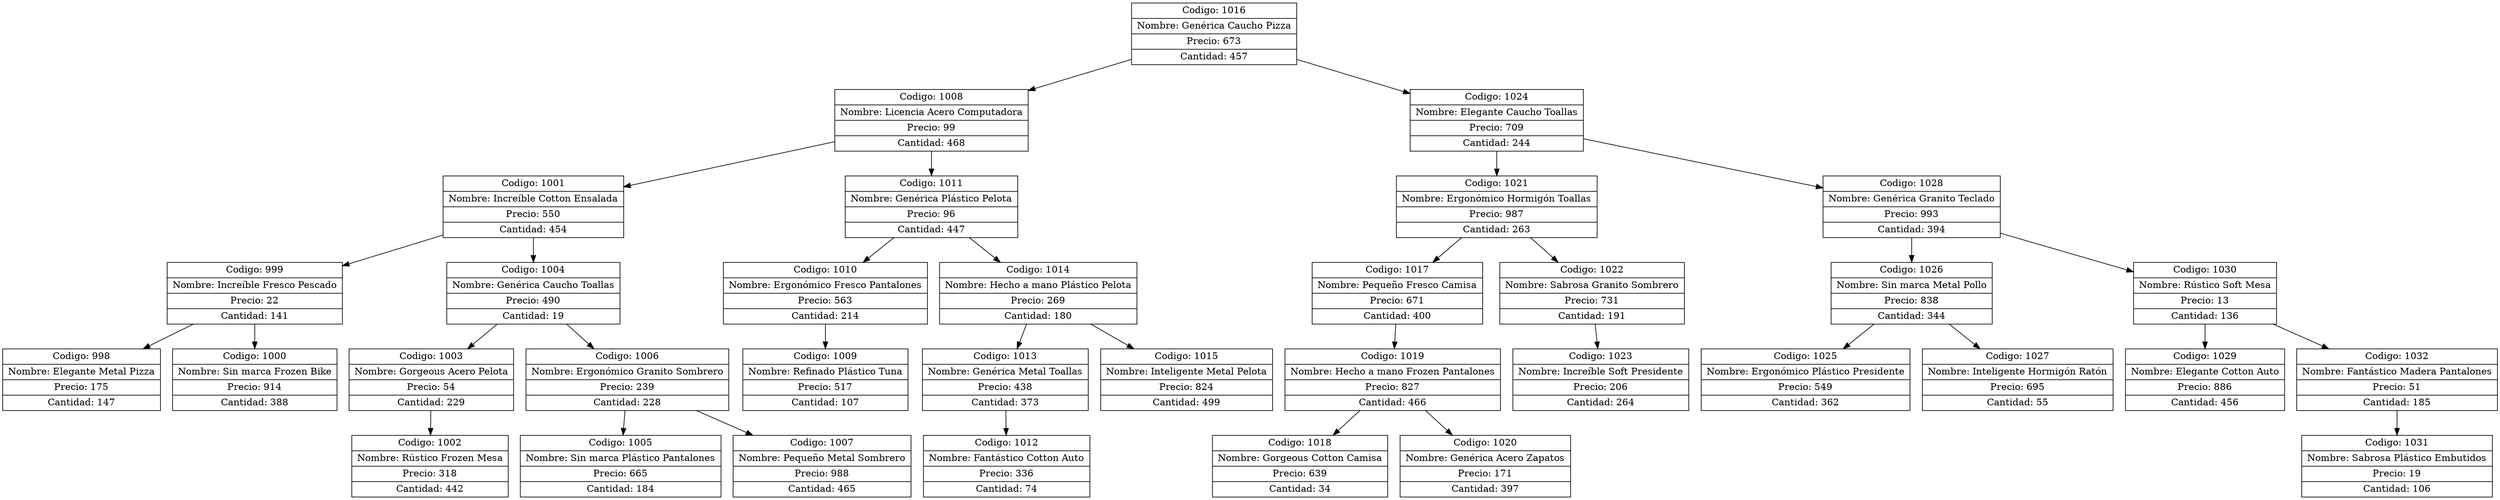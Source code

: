 digraph G{
node[shape="box" shape="record"]
nodo1016[label="{ Codigo: 1016 | Nombre: Genérica Caucho Pizza | Precio: 673 | Cantidad: 457}"];
nodo1008[label="{ Codigo: 1008 | Nombre: Licencia Acero Computadora | Precio: 99 | Cantidad: 468}"];
nodo1001[label="{ Codigo: 1001 | Nombre: Increíble Cotton Ensalada | Precio: 550 | Cantidad: 454}"];
nodo999[label="{ Codigo: 999 | Nombre: Increíble Fresco Pescado | Precio: 22 | Cantidad: 141}"];
nodo998[label="{ Codigo: 998 | Nombre: Elegante Metal Pizza | Precio: 175 | Cantidad: 147}"];
nodo999->nodo998;
nodo1000[label="{ Codigo: 1000 | Nombre: Sin marca Frozen Bike | Precio: 914 | Cantidad: 388}"];
nodo999->nodo1000;
nodo1001->nodo999;
nodo1004[label="{ Codigo: 1004 | Nombre: Genérica Caucho Toallas | Precio: 490 | Cantidad: 19}"];
nodo1003[label="{ Codigo: 1003 | Nombre: Gorgeous Acero Pelota | Precio: 54 | Cantidad: 229}"];
nodo1002[label="{ Codigo: 1002 | Nombre: Rústico Frozen Mesa | Precio: 318 | Cantidad: 442}"];
nodo1003->nodo1002;
nodo1004->nodo1003;
nodo1006[label="{ Codigo: 1006 | Nombre: Ergonómico Granito Sombrero | Precio: 239 | Cantidad: 228}"];
nodo1005[label="{ Codigo: 1005 | Nombre: Sin marca Plástico Pantalones | Precio: 665 | Cantidad: 184}"];
nodo1006->nodo1005;
nodo1007[label="{ Codigo: 1007 | Nombre: Pequeño Metal Sombrero | Precio: 988 | Cantidad: 465}"];
nodo1006->nodo1007;
nodo1004->nodo1006;
nodo1001->nodo1004;
nodo1008->nodo1001;
nodo1011[label="{ Codigo: 1011 | Nombre: Genérica Plástico Pelota | Precio: 96 | Cantidad: 447}"];
nodo1010[label="{ Codigo: 1010 | Nombre: Ergonómico Fresco Pantalones | Precio: 563 | Cantidad: 214}"];
nodo1009[label="{ Codigo: 1009 | Nombre: Refinado Plástico Tuna | Precio: 517 | Cantidad: 107}"];
nodo1010->nodo1009;
nodo1011->nodo1010;
nodo1014[label="{ Codigo: 1014 | Nombre: Hecho a mano Plástico Pelota | Precio: 269 | Cantidad: 180}"];
nodo1013[label="{ Codigo: 1013 | Nombre: Genérica Metal Toallas | Precio: 438 | Cantidad: 373}"];
nodo1012[label="{ Codigo: 1012 | Nombre: Fantástico Cotton Auto | Precio: 336 | Cantidad: 74}"];
nodo1013->nodo1012;
nodo1014->nodo1013;
nodo1015[label="{ Codigo: 1015 | Nombre: Inteligente Metal Pelota | Precio: 824 | Cantidad: 499}"];
nodo1014->nodo1015;
nodo1011->nodo1014;
nodo1008->nodo1011;
nodo1016->nodo1008;
nodo1024[label="{ Codigo: 1024 | Nombre: Elegante Caucho Toallas | Precio: 709 | Cantidad: 244}"];
nodo1021[label="{ Codigo: 1021 | Nombre: Ergonómico Hormigón Toallas | Precio: 987 | Cantidad: 263}"];
nodo1017[label="{ Codigo: 1017 | Nombre: Pequeño Fresco Camisa | Precio: 671 | Cantidad: 400}"];
nodo1019[label="{ Codigo: 1019 | Nombre: Hecho a mano Frozen Pantalones | Precio: 827 | Cantidad: 466}"];
nodo1018[label="{ Codigo: 1018 | Nombre: Gorgeous Cotton Camisa | Precio: 639 | Cantidad: 34}"];
nodo1019->nodo1018;
nodo1020[label="{ Codigo: 1020 | Nombre: Genérica Acero Zapatos | Precio: 171 | Cantidad: 397}"];
nodo1019->nodo1020;
nodo1017->nodo1019;
nodo1021->nodo1017;
nodo1022[label="{ Codigo: 1022 | Nombre: Sabrosa Granito Sombrero | Precio: 731 | Cantidad: 191}"];
nodo1023[label="{ Codigo: 1023 | Nombre: Increíble Soft Presidente | Precio: 206 | Cantidad: 264}"];
nodo1022->nodo1023;
nodo1021->nodo1022;
nodo1024->nodo1021;
nodo1028[label="{ Codigo: 1028 | Nombre: Genérica Granito Teclado | Precio: 993 | Cantidad: 394}"];
nodo1026[label="{ Codigo: 1026 | Nombre: Sin marca Metal Pollo | Precio: 838 | Cantidad: 344}"];
nodo1025[label="{ Codigo: 1025 | Nombre: Ergonómico Plástico Presidente | Precio: 549 | Cantidad: 362}"];
nodo1026->nodo1025;
nodo1027[label="{ Codigo: 1027 | Nombre: Inteligente Hormigón Ratón | Precio: 695 | Cantidad: 55}"];
nodo1026->nodo1027;
nodo1028->nodo1026;
nodo1030[label="{ Codigo: 1030 | Nombre: Rústico Soft Mesa | Precio: 13 | Cantidad: 136}"];
nodo1029[label="{ Codigo: 1029 | Nombre: Elegante Cotton Auto | Precio: 886 | Cantidad: 456}"];
nodo1030->nodo1029;
nodo1032[label="{ Codigo: 1032 | Nombre: Fantástico Madera Pantalones | Precio: 51 | Cantidad: 185}"];
nodo1031[label="{ Codigo: 1031 | Nombre: Sabrosa Plástico Embutidos | Precio: 19 | Cantidad: 106}"];
nodo1032->nodo1031;
nodo1030->nodo1032;
nodo1028->nodo1030;
nodo1024->nodo1028;
nodo1016->nodo1024;
}
